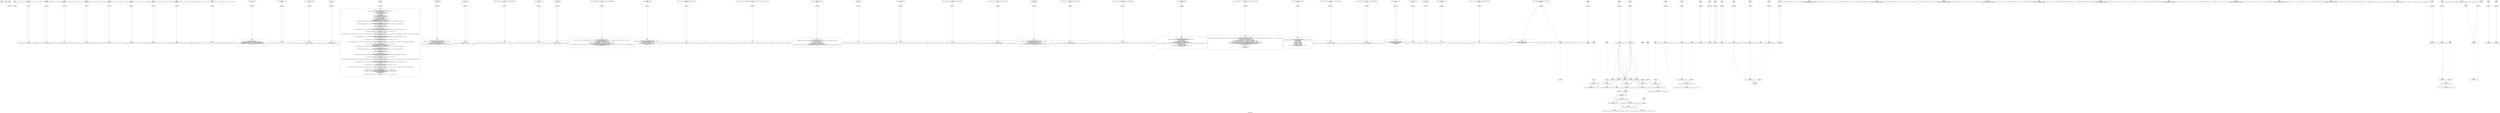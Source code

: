 digraph "constraint_graph" {
	label="constraint_graph";

	Node0x1e1d6a0 [shape=record,label="{0\n\<Empty\>\ni8* null\n\n}"];
	Node0x1e1d2f0 [shape=record,label="{1\n\<Empty\>\ni8* undef\n\n}"];
	Node0x1e3a1c0 [shape=record,label="{2\n\<Empty\>\nOffset:0\n\n}"];
	Node0x1e3a1c0 -> Node0x1e2be30[color=green];
	Node0x1e2be30 [shape=record,label="{3\nanonymous ptr\n}"];
	Node0x1e37120 [shape=record,label="{4\n\<Empty\>\nOffset:0\n\n}"];
	Node0x1e37120 -> Node0x1e2b610[color=green];
	Node0x1e2b610 [shape=record,label="{5\nanonymous ptr\n}"];
	Node0x1e2b1e0 [shape=record,label="{6\n\<Empty\>\n@_ZStL8__ioinit = internal global %\"class.std::ios_base::Init\" zeroinitializer, align 1\nOffset:0\n\n}"];
	Node0x1e2b1e0 -> Node0x1e2b390[color=green];
	Node0x1e2b390 [shape=record,label="{7\nanonymous ptr\n}"];
	Node0x1e2b390 -> Node0x1e1ca20;
	Node0x1e1ca20 [shape=record,label="{8\n\<Empty\>\n@_ZStL8__ioinit = internal global %\"class.std::ios_base::Init\" zeroinitializer, align 1\n\n}"];
	Node0x1e3f370 [shape=record,label="{9\n\<Empty\>\n@__dso_handle = external hidden global i8\nOffset:0\n\n}"];
	Node0x1e3f370 -> Node0x1e3f520[color=green];
	Node0x1e3f520 [shape=record,label="{10\nanonymous ptr\n}"];
	Node0x1e3f520 -> Node0x1e3fb00;
	Node0x1e3fb00 [shape=record,label="{11\n\<Empty\>\n@__dso_handle = external hidden global i8\n\n}"];
	Node0x1e410f0 [shape=record,label="{12\n\<Empty\>\n@.str = private unnamed_addr constant [17 x i8] c\"The Great Gatsby\\00\", align 1\nOffset:0\n\n}"];
	Node0x1e410f0 -> Node0x1e412a0[color=green];
	Node0x1e412a0 [shape=record,label="{13\nanonymous ptr\n}"];
	Node0x1e412a0 -> Node0x1e41880;
	Node0x1e41880 [shape=record,label="{14\n\<Empty\>\n@.str = private unnamed_addr constant [17 x i8] c\"The Great Gatsby\\00\", align 1\n\n}"];
	Node0x1e41e60 [shape=record,label="{15\n\<Empty\>\n@_ZSt4cout = external dso_local global %\"class.std::basic_ostream\", align 8\nOffset:0\n\n}"];
	Node0x1e41e60 -> Node0x1e42010[color=green];
	Node0x1e42010 [shape=record,label="{16\nanonymous ptr\n}"];
	Node0x1e42010 -> Node0x1e43270;
	Node0x1e43270 [shape=record,label="{17\n\<Empty\>\n@_ZSt4cout = external dso_local global %\"class.std::basic_ostream\", align 8\n\n}"];
	Node0x1e43850 [shape=record,label="{18\n\<Empty\>\n@.str.1 = private unnamed_addr constant [18 x i8] c\"Book 1: Title = \\22\\00\", align 1\nOffset:0\n\n}"];
	Node0x1e43850 -> Node0x1e43a00[color=green];
	Node0x1e43a00 [shape=record,label="{19\nanonymous ptr\n}"];
	Node0x1e43a00 -> Node0x1e43fe0;
	Node0x1e43fe0 [shape=record,label="{20\n\<Empty\>\n@.str.1 = private unnamed_addr constant [18 x i8] c\"Book 1: Title = \\22\\00\", align 1\n\n}"];
	Node0x1e445c0 [shape=record,label="{21\n\<Empty\>\n@.str.2 = private unnamed_addr constant [9 x i8] c\"\\22, ID = \\00\", align 1\nOffset:0\n\n}"];
	Node0x1e445c0 -> Node0x1e44770[color=green];
	Node0x1e44770 [shape=record,label="{22\nanonymous ptr\n}"];
	Node0x1e44770 -> Node0x1e44d50;
	Node0x1e44d50 [shape=record,label="{23\n\<Empty\>\n@.str.2 = private unnamed_addr constant [9 x i8] c\"\\22, ID = \\00\", align 1\n\n}"];
	Node0x1e45330 [shape=record,label="{24\n\<Empty\>\n@.str.3 = private unnamed_addr constant [17 x i8] c\"Pointer Analysis\\00\", align 1\nOffset:0\n\n}"];
	Node0x1e45330 -> Node0x1e454e0[color=green];
	Node0x1e454e0 [shape=record,label="{25\nanonymous ptr\n}"];
	Node0x1e454e0 -> Node0x1e45ac0;
	Node0x1e45ac0 [shape=record,label="{26\n\<Empty\>\n@.str.3 = private unnamed_addr constant [17 x i8] c\"Pointer Analysis\\00\", align 1\n\n}"];
	Node0x1e460a0 [shape=record,label="{27\n\<Empty\>\n@.str.4 = private unnamed_addr constant [18 x i8] c\"Book 2: Title = \\22\\00\", align 1\nOffset:0\n\n}"];
	Node0x1e460a0 -> Node0x1e46250[color=green];
	Node0x1e46250 [shape=record,label="{28\nanonymous ptr\n}"];
	Node0x1e46250 -> Node0x1e46830;
	Node0x1e46830 [shape=record,label="{29\n\<Empty\>\n@.str.4 = private unnamed_addr constant [18 x i8] c\"Book 2: Title = \\22\\00\", align 1\n\n}"];
	Node0x1e46e10 [shape=record,label="{30\n\<Empty\>\n@llvm.global_ctors = appending global [1 x \{ i32, void ()*, i8* \}] [\{ i32, void ()*, i8* \} \{ i32 65535, void ()* @_GLOBAL__sub_I_zipper_directflow_library_struct.cpp, i8* null \}]\nOffset:0\n\n}"];
	Node0x1e46e10 -> Node0x1e46fc0[color=green];
	Node0x1e46fc0 [shape=record,label="{31\nanonymous ptr\n}"];
	Node0x1e46fc0 -> Node0x1e47840;
	Node0x1e47840 [shape=record,label="{32\n\<Empty\>\n@llvm.global_ctors = appending global [1 x \{ i32, void ()*, i8* \}] [\{ i32, void ()*, i8* \} \{ i32 65535, void ()* @_GLOBAL__sub_I_zipper_directflow_library_struct.cpp, i8* null \}]\n\n}"];
	Node0x1e3e980 [shape=record,label="{33\n\<Empty\>__cxx_global_var_init\nOffset:0\n\n}"];
	Node0x1e3e980 -> Node0x1e3eb30[color=green];
	Node0x1e3eb30 [shape=record,label="{34\nanonymous ptr\n}"];
	Node0x1e3eb30 -> Node0x1e4a310;
	Node0x1e4a310 [shape=record,label="{35\n\<Empty\>\n\n; Function Attrs: noinline uwtable\ndefine internal void @__cxx_global_var_init() #0 section \".text.startup\" \{\n  call void @_ZNSt8ios_base4InitC1Ev(%\"class.std::ios_base::Init\"* @_ZStL8__ioinit)\n  %1 = bitcast void (%\"class.std::ios_base::Init\"*)* @_ZNSt8ios_base4InitD1Ev to void (i8*)*\n  %2 = getelementptr inbounds %\"class.std::ios_base::Init\", %\"class.std::ios_base::Init\"* @_ZStL8__ioinit, i32 0, i32 0\n  %3 = call i32 @__cxa_atexit(void (i8*)* %1, i8* %2, i8* @__dso_handle) #3\n  ret void\n\}\n\n\n}"];
	Node0x1e4a8f0 [shape=record,label="{36\n\<Empty\>_ZNSt8ios_base4InitC1Ev\nOffset:0\n\n}"];
	Node0x1e4a8f0 -> Node0x1e4aaa0[color=green];
	Node0x1e4aaa0 [shape=record,label="{37\nanonymous ptr\n}"];
	Node0x1e4aaa0 -> Node0x1e4b080;
	Node0x1e4b080 [shape=record,label="{38\n\<Empty\>\n\ndeclare dso_local void @_ZNSt8ios_base4InitC1Ev(%\"class.std::ios_base::Init\"*) unnamed_addr #1\n\n\n}"];
	Node0x1e4b660 [shape=record,label="{39\n\<Empty\>_ZNSt8ios_base4InitD1Ev\nOffset:0\n\n}"];
	Node0x1e4b660 -> Node0x1e4b810[color=green];
	Node0x1e4b810 [shape=record,label="{40\nanonymous ptr\n}"];
	Node0x1e4b810 -> Node0x1e4bdf0;
	Node0x1e4bdf0 [shape=record,label="{41\n\<Empty\>\n\n; Function Attrs: nounwind\ndeclare dso_local void @_ZNSt8ios_base4InitD1Ev(%\"class.std::ios_base::Init\"*) unnamed_addr #2\n\n\n}"];
	Node0x1e4c3d0 [shape=record,label="{42\n\<Empty\>__cxa_atexit\nOffset:0\n\n}"];
	Node0x1e4c3d0 -> Node0x1e4c580[color=green];
	Node0x1e4c580 [shape=record,label="{43\nanonymous ptr\n}"];
	Node0x1e4c580 -> Node0x1e4cb60;
	Node0x1e4cb60 [shape=record,label="{44\n\<Empty\>\n\n; Function Attrs: nounwind\ndeclare dso_local i32 @__cxa_atexit(void (i8*)*, i8*, i8*) #3\n\n\n}"];
	Node0x1e4d140 [shape=record,label="{45\n\<Empty\>main\nOffset:0\n\n}"];
	Node0x1e4d140 -> Node0x1e4d2f0[color=green];
	Node0x1e4d2f0 [shape=record,label="{46\nanonymous ptr\n}"];
	Node0x1e4d2f0 -> Node0x1e4d8d0;
	Node0x1e4d8d0 [shape=record,label="{47\n\<Empty\>\n\n; Function Attrs: noinline norecurse optnone uwtable\ndefine dso_local i32 @main() #4 personality i8* bitcast (i32 (...)* @__gxx_personality_v0 to i8*) \{\n  %1 = alloca i32, align 4\n  %2 = alloca %struct.Book, align 8\n  %3 = alloca %\"class.std::__cxx11::basic_string\", align 8\n  %4 = alloca %\"class.std::allocator\", align 1\n  %5 = alloca i8*\n  %6 = alloca i32\n  %7 = alloca i32, align 4\n  %8 = alloca %\"class.std::__cxx11::basic_string\", align 8\n  %9 = alloca %struct.Book, align 8\n  %10 = alloca %\"class.std::__cxx11::basic_string\", align 8\n  %11 = alloca %\"class.std::allocator\", align 1\n  %12 = alloca i32, align 4\n  %13 = alloca %\"class.std::__cxx11::basic_string\", align 8\n  store i32 0, i32* %1, align 4\n  call void @_ZN4BookC2Ev(%struct.Book* %2) #3\n  call void @_ZNSaIcEC1Ev(%\"class.std::allocator\"* %4) #3\n  %14 = getelementptr inbounds [17 x i8], [17 x i8]* @.str, i64 0, i64 0\n  invoke void @_ZNSt7__cxx1112basic_stringIcSt11char_traitsIcESaIcEEC1EPKcRKS3_(%\"class.std::__cxx11::basic_string\"* %3, i8* %14, %\"class.std::allocator\"* dereferenceable(1) %4)\n          to label %15 unwind label %aser.unreachable\n\n15:                                               ; preds = %0\n  call void @_ZNSaIcED1Ev(%\"class.std::allocator\"* %4) #3\n  invoke void @_ZN4Book8setTitleERKNSt7__cxx1112basic_stringIcSt11char_traitsIcESaIcEEE(%struct.Book* %2, %\"class.std::__cxx11::basic_string\"* dereferenceable(32) %3)\n          to label %16 unwind label %aser.unreachable\n\n16:                                               ; preds = %15\n  %17 = invoke i32 @_ZNK4Book5getIDEv(%struct.Book* %2)\n          to label %18 unwind label %aser.unreachable\n\n18:                                               ; preds = %16\n  store i32 %17, i32* %7, align 4\n  %19 = getelementptr inbounds [18 x i8], [18 x i8]* @.str.1, i64 0, i64 0\n  %20 = invoke dereferenceable(272) %\"class.std::basic_ostream\"* @_ZStlsISt11char_traitsIcEERSt13basic_ostreamIcT_ES5_PKc(%\"class.std::basic_ostream\"* dereferenceable(272) @_ZSt4cout, i8* %19)\n          to label %21 unwind label %aser.unreachable\n\n21:                                               ; preds = %18\n  invoke void @_ZNK4Book8getTitleB5cxx11Ev(%\"class.std::__cxx11::basic_string\"* sret %8, %struct.Book* %2)\n          to label %22 unwind label %aser.unreachable\n\n22:                                               ; preds = %21\n  %23 = invoke dereferenceable(272) %\"class.std::basic_ostream\"* @_ZStlsIcSt11char_traitsIcESaIcEERSt13basic_ostreamIT_T0_ES7_RKNSt7__cxx1112basic_stringIS4_S5_T1_EE(%\"class.std::basic_ostream\"* dereferenceable(272) %20, %\"class.std::__cxx11::basic_string\"* dereferenceable(32) %8)\n          to label %24 unwind label %aser.unreachable\n\n24:                                               ; preds = %22\n  %25 = getelementptr inbounds [9 x i8], [9 x i8]* @.str.2, i64 0, i64 0\n  %26 = invoke dereferenceable(272) %\"class.std::basic_ostream\"* @_ZStlsISt11char_traitsIcEERSt13basic_ostreamIcT_ES5_PKc(%\"class.std::basic_ostream\"* dereferenceable(272) %23, i8* %25)\n          to label %27 unwind label %aser.unreachable\n\n27:                                               ; preds = %24\n  %28 = load i32, i32* %7, align 4\n  %29 = invoke dereferenceable(272) %\"class.std::basic_ostream\"* @_ZNSolsEi(%\"class.std::basic_ostream\"* %26, i32 %28)\n          to label %30 unwind label %aser.unreachable\n\n30:                                               ; preds = %27\n  %31 = invoke dereferenceable(272) %\"class.std::basic_ostream\"* @_ZNSolsEPFRSoS_E(%\"class.std::basic_ostream\"* %29, %\"class.std::basic_ostream\"* (%\"class.std::basic_ostream\"*)* @_ZSt4endlIcSt11char_traitsIcEERSt13basic_ostreamIT_T0_ES6_)\n          to label %32 unwind label %aser.unreachable\n\n32:                                               ; preds = %30\n  call void @_ZNSt7__cxx1112basic_stringIcSt11char_traitsIcESaIcEED1Ev(%\"class.std::__cxx11::basic_string\"* %8) #3\n  call void @_ZN4BookC2Ev(%struct.Book* %9) #3\n  call void @_ZNSaIcEC1Ev(%\"class.std::allocator\"* %11) #3\n  %33 = getelementptr inbounds [17 x i8], [17 x i8]* @.str.3, i64 0, i64 0\n  invoke void @_ZNSt7__cxx1112basic_stringIcSt11char_traitsIcESaIcEEC1EPKcRKS3_(%\"class.std::__cxx11::basic_string\"* %10, i8* %33, %\"class.std::allocator\"* dereferenceable(1) %11)\n          to label %34 unwind label %aser.unreachable\n\n34:                                               ; preds = %32\n  call void @_ZNSaIcED1Ev(%\"class.std::allocator\"* %11) #3\n  invoke void @_ZN4Book8setTitleERKNSt7__cxx1112basic_stringIcSt11char_traitsIcESaIcEEE(%struct.Book* %9, %\"class.std::__cxx11::basic_string\"* dereferenceable(32) %10)\n          to label %35 unwind label %aser.unreachable\n\n35:                                               ; preds = %34\n  %36 = invoke i32 @_ZNK4Book5getIDEv(%struct.Book* %9)\n          to label %37 unwind label %aser.unreachable\n\n37:                                               ; preds = %35\n  store i32 %36, i32* %12, align 4\n  %38 = getelementptr inbounds [18 x i8], [18 x i8]* @.str.4, i64 0, i64 0\n  %39 = invoke dereferenceable(272) %\"class.std::basic_ostream\"* @_ZStlsISt11char_traitsIcEERSt13basic_ostreamIcT_ES5_PKc(%\"class.std::basic_ostream\"* dereferenceable(272) @_ZSt4cout, i8* %38)\n          to label %40 unwind label %aser.unreachable\n\n40:                                               ; preds = %37\n  invoke void @_ZNK4Book8getTitleB5cxx11Ev(%\"class.std::__cxx11::basic_string\"* sret %13, %struct.Book* %9)\n          to label %41 unwind label %aser.unreachable\n\n41:                                               ; preds = %40\n  %42 = invoke dereferenceable(272) %\"class.std::basic_ostream\"* @_ZStlsIcSt11char_traitsIcESaIcEERSt13basic_ostreamIT_T0_ES7_RKNSt7__cxx1112basic_stringIS4_S5_T1_EE(%\"class.std::basic_ostream\"* dereferenceable(272) %39, %\"class.std::__cxx11::basic_string\"* dereferenceable(32) %13)\n          to label %43 unwind label %aser.unreachable\n\n43:                                               ; preds = %41\n  %44 = getelementptr inbounds [9 x i8], [9 x i8]* @.str.2, i64 0, i64 0\n  %45 = invoke dereferenceable(272) %\"class.std::basic_ostream\"* @_ZStlsISt11char_traitsIcEERSt13basic_ostreamIcT_ES5_PKc(%\"class.std::basic_ostream\"* dereferenceable(272) %42, i8* %44)\n          to label %46 unwind label %aser.unreachable\n\n46:                                               ; preds = %43\n  %47 = load i32, i32* %12, align 4\n  %48 = invoke dereferenceable(272) %\"class.std::basic_ostream\"* @_ZNSolsEi(%\"class.std::basic_ostream\"* %45, i32 %47)\n          to label %49 unwind label %aser.unreachable\n\n49:                                               ; preds = %46\n  %50 = invoke dereferenceable(272) %\"class.std::basic_ostream\"* @_ZNSolsEPFRSoS_E(%\"class.std::basic_ostream\"* %48, %\"class.std::basic_ostream\"* (%\"class.std::basic_ostream\"*)* @_ZSt4endlIcSt11char_traitsIcEERSt13basic_ostreamIT_T0_ES6_)\n          to label %51 unwind label %aser.unreachable\n\n51:                                               ; preds = %49\n  call void @_ZNSt7__cxx1112basic_stringIcSt11char_traitsIcESaIcEED1Ev(%\"class.std::__cxx11::basic_string\"* %13) #3\n  store i32 0, i32* %1, align 4\n  call void @_ZNSt7__cxx1112basic_stringIcSt11char_traitsIcESaIcEED1Ev(%\"class.std::__cxx11::basic_string\"* %10) #3\n  call void @_ZN4BookD2Ev(%struct.Book* %9) #3\n  call void @_ZNSt7__cxx1112basic_stringIcSt11char_traitsIcESaIcEED1Ev(%\"class.std::__cxx11::basic_string\"* %3) #3\n  call void @_ZN4BookD2Ev(%struct.Book* %2) #3\n  %52 = load i32, i32* %1, align 4\n  ret i32 %52\n\naser.unreachable:                                 ; preds = %49, %46, %43, %41, %40, %37, %35, %34, %32, %30, %27, %24, %22, %21, %18, %16, %15, %0\n  unreachable\n\}\n\n\n}"];
	Node0x1e4deb0 [shape=record,label="{48\n\<Empty\>_ZN4BookC2Ev\nOffset:0\n\n}"];
	Node0x1e4deb0 -> Node0x1e4e060[color=green];
	Node0x1e4e060 [shape=record,label="{49\nanonymous ptr\n}"];
	Node0x1e4e060 -> Node0x1e4e640;
	Node0x1e4e640 [shape=record,label="{50\n\<Empty\>\n\n; Function Attrs: noinline nounwind optnone uwtable\ndefine linkonce_odr dso_local void @_ZN4BookC2Ev(%struct.Book*) unnamed_addr #5 comdat align 2 \{\n  %2 = alloca %struct.Book*, align 8\n  store %struct.Book* %0, %struct.Book** %2, align 8\n  %3 = load %struct.Book*, %struct.Book** %2, align 8\n  %4 = getelementptr inbounds %struct.Book, %struct.Book* %3, i32 0, i32 0\n  call void @_ZNSt7__cxx1112basic_stringIcSt11char_traitsIcESaIcEEC1Ev(%\"class.std::__cxx11::basic_string\"* %4) #3\n  ret void\n\}\n\n\n}"];
	Node0x1e4ec20 [shape=record,label="{51\n\<Empty\>_ZNSaIcEC1Ev\nOffset:0\n\n}"];
	Node0x1e4ec20 -> Node0x1e4edd0[color=green];
	Node0x1e4edd0 [shape=record,label="{52\nanonymous ptr\n}"];
	Node0x1e4edd0 -> Node0x1e4f3b0;
	Node0x1e4f3b0 [shape=record,label="{53\n\<Empty\>\n\n; Function Attrs: nounwind\ndeclare dso_local void @_ZNSaIcEC1Ev(%\"class.std::allocator\"*) unnamed_addr #2\n\n\n}"];
	Node0x1e4f990 [shape=record,label="{54\n\<Empty\>_ZNSt7__cxx1112basic_stringIcSt11char_traitsIcESaIcEEC1EPKcRKS3_\nOffset:0\n\n}"];
	Node0x1e4f990 -> Node0x1e4fb40[color=green];
	Node0x1e4fb40 [shape=record,label="{55\nanonymous ptr\n}"];
	Node0x1e4fb40 -> Node0x1e503c0;
	Node0x1e503c0 [shape=record,label="{56\n\<Empty\>\n\ndeclare dso_local void @_ZNSt7__cxx1112basic_stringIcSt11char_traitsIcESaIcEEC1EPKcRKS3_(%\"class.std::__cxx11::basic_string\"*, i8*, %\"class.std::allocator\"* dereferenceable(1)) unnamed_addr #1\n\n\n}"];
	Node0x1e509a0 [shape=record,label="{57\n\<Empty\>__gxx_personality_v0\nOffset:0\n\n}"];
	Node0x1e509a0 -> Node0x1e50b50[color=green];
	Node0x1e50b50 [shape=record,label="{58\nanonymous ptr\n}"];
	Node0x1e50b50 -> Node0x1e513d0;
	Node0x1e513d0 [shape=record,label="{59\n\<Empty\>\n\ndeclare dso_local i32 @__gxx_personality_v0(...)\n\n\n}"];
	Node0x1e519b0 [shape=record,label="{60\n\<Empty\>_ZNSaIcED1Ev\nOffset:0\n\n}"];
	Node0x1e519b0 -> Node0x1e51b60[color=green];
	Node0x1e51b60 [shape=record,label="{61\nanonymous ptr\n}"];
	Node0x1e51b60 -> Node0x1e523e0;
	Node0x1e523e0 [shape=record,label="{62\n\<Empty\>\n\n; Function Attrs: nounwind\ndeclare dso_local void @_ZNSaIcED1Ev(%\"class.std::allocator\"*) unnamed_addr #2\n\n\n}"];
	Node0x1e529c0 [shape=record,label="{63\n\<Empty\>_ZN4Book8setTitleERKNSt7__cxx1112basic_stringIcSt11char_traitsIcESaIcEEE\nOffset:0\n\n}"];
	Node0x1e529c0 -> Node0x1e52b70[color=green];
	Node0x1e52b70 [shape=record,label="{64\nanonymous ptr\n}"];
	Node0x1e52b70 -> Node0x1e2aee0;
	Node0x1e2aee0 [shape=record,label="{65\n\<Empty\>\n\n; Function Attrs: noinline optnone uwtable\ndefine linkonce_odr dso_local void @_ZN4Book8setTitleERKNSt7__cxx1112basic_stringIcSt11char_traitsIcESaIcEEE(%struct.Book*, %\"class.std::__cxx11::basic_string\"* dereferenceable(32)) #6 comdat align 2 \{\n  %3 = alloca %struct.Book*, align 8\n  %4 = alloca %\"class.std::__cxx11::basic_string\"*, align 8\n  store %struct.Book* %0, %struct.Book** %3, align 8\n  store %\"class.std::__cxx11::basic_string\"* %1, %\"class.std::__cxx11::basic_string\"** %4, align 8\n  %5 = load %struct.Book*, %struct.Book** %3, align 8\n  %6 = load %\"class.std::__cxx11::basic_string\"*, %\"class.std::__cxx11::basic_string\"** %4, align 8\n  %7 = getelementptr inbounds %struct.Book, %struct.Book* %5, i32 0, i32 0\n  %8 = call dereferenceable(32) %\"class.std::__cxx11::basic_string\"* @_ZNSt7__cxx1112basic_stringIcSt11char_traitsIcESaIcEEaSERKS4_(%\"class.std::__cxx11::basic_string\"* %7, %\"class.std::__cxx11::basic_string\"* dereferenceable(32) %6)\n  call void @_ZN4Book10generateIDEv(%struct.Book* %5)\n  ret void\n\}\n\n\n}"];
	Node0x1e52140 [shape=record,label="{66\n\<Empty\>_ZNK4Book5getIDEv\nOffset:0\n\n}"];
	Node0x1e52140 -> Node0x1e38810[color=green];
	Node0x1e38810 [shape=record,label="{67\nanonymous ptr\n}"];
	Node0x1e38810 -> Node0x1e48060;
	Node0x1e48060 [shape=record,label="{68\n\<Empty\>\n\n; Function Attrs: noinline nounwind optnone uwtable\ndefine linkonce_odr dso_local i32 @_ZNK4Book5getIDEv(%struct.Book*) #5 comdat align 2 \{\n  %2 = alloca %struct.Book*, align 8\n  store %struct.Book* %0, %struct.Book** %2, align 8\n  %3 = load %struct.Book*, %struct.Book** %2, align 8\n  %4 = getelementptr inbounds %struct.Book, %struct.Book* %3, i32 0, i32 1\n  %5 = load i32, i32* %4, align 8\n  ret i32 %5\n\}\n\n\n}"];
	Node0x1e42a00 [shape=record,label="{69\n\<Empty\>_ZStlsISt11char_traitsIcEERSt13basic_ostreamIcT_ES5_PKc\nOffset:0\n\n}"];
	Node0x1e42a00 -> Node0x1e42bb0[color=green];
	Node0x1e42bb0 [shape=record,label="{70\nanonymous ptr\n}"];
	Node0x1e42bb0 -> Node0x1e498c0;
	Node0x1e498c0 [shape=record,label="{71\n\<Empty\>\n\ndeclare dso_local dereferenceable(272) %\"class.std::basic_ostream\"* @_ZStlsISt11char_traitsIcEERSt13basic_ostreamIcT_ES5_PKc(%\"class.std::basic_ostream\"* dereferenceable(272), i8*) #1\n\n\n}"];
	Node0x1e49ea0 [shape=record,label="{72\n\<Empty\>_ZStlsIcSt11char_traitsIcESaIcEERSt13basic_ostreamIT_T0_ES7_RKNSt7__cxx1112basic_stringIS4_S5_T1_EE\nOffset:0\n\n}"];
	Node0x1e49ea0 -> Node0x1e48220[color=green];
	Node0x1e48220 [shape=record,label="{73\nanonymous ptr\n}"];
	Node0x1e48220 -> Node0x1e57880;
	Node0x1e57880 [shape=record,label="{74\n\<Empty\>\n\ndeclare dso_local dereferenceable(272) %\"class.std::basic_ostream\"* @_ZStlsIcSt11char_traitsIcESaIcEERSt13basic_ostreamIT_T0_ES7_RKNSt7__cxx1112basic_stringIS4_S5_T1_EE(%\"class.std::basic_ostream\"* dereferenceable(272), %\"class.std::__cxx11::basic_string\"* dereferenceable(32)) #1\n\n\n}"];
	Node0x1e57e60 [shape=record,label="{75\n\<Empty\>_ZNK4Book8getTitleB5cxx11Ev\nOffset:0\n\n}"];
	Node0x1e57e60 -> Node0x1e58010[color=green];
	Node0x1e58010 [shape=record,label="{76\nanonymous ptr\n}"];
	Node0x1e58010 -> Node0x1e585f0;
	Node0x1e585f0 [shape=record,label="{77\n\<Empty\>\n\n; Function Attrs: noinline optnone uwtable\ndefine linkonce_odr dso_local void @_ZNK4Book8getTitleB5cxx11Ev(%\"class.std::__cxx11::basic_string\"* noalias sret, %struct.Book*) #6 comdat align 2 \{\n  %3 = alloca i8*, align 8\n  %4 = alloca %struct.Book*, align 8\n  %5 = bitcast %\"class.std::__cxx11::basic_string\"* %0 to i8*\n  store i8* %5, i8** %3, align 8\n  store %struct.Book* %1, %struct.Book** %4, align 8\n  %6 = load %struct.Book*, %struct.Book** %4, align 8\n  %7 = getelementptr inbounds %struct.Book, %struct.Book* %6, i32 0, i32 0\n  call void @_ZNSt7__cxx1112basic_stringIcSt11char_traitsIcESaIcEEC1ERKS4_(%\"class.std::__cxx11::basic_string\"* %0, %\"class.std::__cxx11::basic_string\"* dereferenceable(32) %7)\n  ret void\n\}\n\n\n}"];
	Node0x1e58bd0 [shape=record,label="{78\n\<Empty\>_ZNSolsEi\nOffset:0\n\n}"];
	Node0x1e58bd0 -> Node0x1e58d80[color=green];
	Node0x1e58d80 [shape=record,label="{79\nanonymous ptr\n}"];
	Node0x1e58d80 -> Node0x1e59360;
	Node0x1e59360 [shape=record,label="{80\n\<Empty\>\n\ndeclare dso_local dereferenceable(272) %\"class.std::basic_ostream\"* @_ZNSolsEi(%\"class.std::basic_ostream\"*, i32) #1\n\n\n}"];
	Node0x1e59940 [shape=record,label="{81\n\<Empty\>_ZNSolsEPFRSoS_E\nOffset:0\n\n}"];
	Node0x1e59940 -> Node0x1e59af0[color=green];
	Node0x1e59af0 [shape=record,label="{82\nanonymous ptr\n}"];
	Node0x1e59af0 -> Node0x1e5a0d0;
	Node0x1e5a0d0 [shape=record,label="{83\n\<Empty\>\n\ndeclare dso_local dereferenceable(272) %\"class.std::basic_ostream\"* @_ZNSolsEPFRSoS_E(%\"class.std::basic_ostream\"*, %\"class.std::basic_ostream\"* (%\"class.std::basic_ostream\"*)*) #1\n\n\n}"];
	Node0x1e5a6b0 [shape=record,label="{84\n\<Empty\>_ZSt4endlIcSt11char_traitsIcEERSt13basic_ostreamIT_T0_ES6_\nOffset:0\n\n}"];
	Node0x1e5a6b0 -> Node0x1e5a860[color=green];
	Node0x1e5a860 [shape=record,label="{85\nanonymous ptr\n}"];
	Node0x1e5a860 -> Node0x1e5b0e0;
	Node0x1e5b0e0 [shape=record,label="{86\n\<Empty\>\n\ndeclare dso_local dereferenceable(272) %\"class.std::basic_ostream\"* @_ZSt4endlIcSt11char_traitsIcEERSt13basic_ostreamIT_T0_ES6_(%\"class.std::basic_ostream\"* dereferenceable(272)) #1\n\n\n}"];
	Node0x1e5b6c0 [shape=record,label="{87\n\<Empty\>_ZNSt7__cxx1112basic_stringIcSt11char_traitsIcESaIcEED1Ev\nOffset:0\n\n}"];
	Node0x1e5b6c0 -> Node0x1e5b870[color=green];
	Node0x1e5b870 [shape=record,label="{88\nanonymous ptr\n}"];
	Node0x1e5b870 -> Node0x1e5c2d0;
	Node0x1e5c2d0 [shape=record,label="{89\n\<Empty\>\n\n; Function Attrs: nounwind\ndeclare dso_local void @_ZNSt7__cxx1112basic_stringIcSt11char_traitsIcESaIcEED1Ev(%\"class.std::__cxx11::basic_string\"*) unnamed_addr #2\n\n\n}"];
	Node0x1e5c8b0 [shape=record,label="{90\n\<Empty\>_ZN4BookD2Ev\nOffset:0\n\n}"];
	Node0x1e5c8b0 -> Node0x1e5ca60[color=green];
	Node0x1e5ca60 [shape=record,label="{91\nanonymous ptr\n}"];
	Node0x1e5ca60 -> Node0x1e5d2e0;
	Node0x1e5d2e0 [shape=record,label="{92\n\<Empty\>\n\n; Function Attrs: noinline nounwind optnone uwtable\ndefine linkonce_odr dso_local void @_ZN4BookD2Ev(%struct.Book*) unnamed_addr #5 comdat align 2 \{\n  %2 = alloca %struct.Book*, align 8\n  store %struct.Book* %0, %struct.Book** %2, align 8\n  %3 = load %struct.Book*, %struct.Book** %2, align 8\n  %4 = getelementptr inbounds %struct.Book, %struct.Book* %3, i32 0, i32 0\n  call void @_ZNSt7__cxx1112basic_stringIcSt11char_traitsIcESaIcEED1Ev(%\"class.std::__cxx11::basic_string\"* %4) #3\n  ret void\n\}\n\n\n}"];
	Node0x1e5d8c0 [shape=record,label="{93\n\<Empty\>_ZNSt7__cxx1112basic_stringIcSt11char_traitsIcESaIcEEC1Ev\nOffset:0\n\n}"];
	Node0x1e5d8c0 -> Node0x1e5da70[color=green];
	Node0x1e5da70 [shape=record,label="{94\nanonymous ptr\n}"];
	Node0x1e5da70 -> Node0x1e5e2f0;
	Node0x1e5e2f0 [shape=record,label="{95\n\<Empty\>\n\n; Function Attrs: nounwind\ndeclare dso_local void @_ZNSt7__cxx1112basic_stringIcSt11char_traitsIcESaIcEEC1Ev(%\"class.std::__cxx11::basic_string\"*) unnamed_addr #2\n\n\n}"];
	Node0x1e5e8d0 [shape=record,label="{96\n\<Empty\>_ZNSt7__cxx1112basic_stringIcSt11char_traitsIcESaIcEEaSERKS4_\nOffset:0\n\n}"];
	Node0x1e5e8d0 -> Node0x1e5ea80[color=green];
	Node0x1e5ea80 [shape=record,label="{97\nanonymous ptr\n}"];
	Node0x1e5ea80 -> Node0x1e5f300;
	Node0x1e5f300 [shape=record,label="{98\n\<Empty\>\n\ndeclare dso_local dereferenceable(32) %\"class.std::__cxx11::basic_string\"* @_ZNSt7__cxx1112basic_stringIcSt11char_traitsIcESaIcEEaSERKS4_(%\"class.std::__cxx11::basic_string\"*, %\"class.std::__cxx11::basic_string\"* dereferenceable(32)) #1\n\n\n}"];
	Node0x1e5f8e0 [shape=record,label="{99\n\<Empty\>_ZN4Book10generateIDEv\nOffset:0\n\n}"];
	Node0x1e5f8e0 -> Node0x1e5fa90[color=green];
	Node0x1e5fa90 [shape=record,label="{100\nanonymous ptr\n}"];
	Node0x1e5fa90 -> Node0x1e60310;
	Node0x1e60310 [shape=record,label="{101\n\<Empty\>\n\n; Function Attrs: noinline nounwind optnone uwtable\ndefine linkonce_odr dso_local void @_ZN4Book10generateIDEv(%struct.Book*) #5 comdat align 2 \{\n  %2 = alloca %struct.Book*, align 8\n  %3 = alloca i32, align 4\n  %4 = alloca %\"struct.std::hash\", align 1\n  store %struct.Book* %0, %struct.Book** %2, align 8\n  %5 = load %struct.Book*, %struct.Book** %2, align 8\n  %6 = getelementptr inbounds %struct.Book, %struct.Book* %5, i32 0, i32 0\n  %7 = call i64 @_ZNKSt4hashINSt7__cxx1112basic_stringIcSt11char_traitsIcESaIcEEEEclERKS5_(%\"struct.std::hash\"* %4, %\"class.std::__cxx11::basic_string\"* dereferenceable(32) %6) #3\n  %8 = trunc i64 %7 to i32\n  store i32 %8, i32* %3, align 4\n  %9 = load i32, i32* %3, align 4\n  %10 = getelementptr inbounds %struct.Book, %struct.Book* %5, i32 0, i32 1\n  store i32 %9, i32* %10, align 8\n  ret void\n\}\n\n\n}"];
	Node0x1e608f0 [shape=record,label="{102\n\<Empty\>_ZNKSt4hashINSt7__cxx1112basic_stringIcSt11char_traitsIcESaIcEEEEclERKS5_\nOffset:0\n\n}"];
	Node0x1e608f0 -> Node0x1e60aa0[color=green];
	Node0x1e60aa0 [shape=record,label="{103\nanonymous ptr\n}"];
	Node0x1e60aa0 -> Node0x1e61320;
	Node0x1e61320 [shape=record,label="{104\n\<Empty\>\n\n; Function Attrs: noinline nounwind optnone uwtable\ndefine linkonce_odr dso_local i64 @_ZNKSt4hashINSt7__cxx1112basic_stringIcSt11char_traitsIcESaIcEEEEclERKS5_(%\"struct.std::hash\"*, %\"class.std::__cxx11::basic_string\"* dereferenceable(32)) #5 comdat align 2 personality i8* bitcast (i32 (...)* @__gxx_personality_v0 to i8*) \{\n  %3 = alloca %\"struct.std::hash\"*, align 8\n  %4 = alloca %\"class.std::__cxx11::basic_string\"*, align 8\n  store %\"struct.std::hash\"* %0, %\"struct.std::hash\"** %3, align 8\n  store %\"class.std::__cxx11::basic_string\"* %1, %\"class.std::__cxx11::basic_string\"** %4, align 8\n  %5 = load %\"struct.std::hash\"*, %\"struct.std::hash\"** %3, align 8\n  %6 = load %\"class.std::__cxx11::basic_string\"*, %\"class.std::__cxx11::basic_string\"** %4, align 8\n  %7 = call i8* @_ZNKSt7__cxx1112basic_stringIcSt11char_traitsIcESaIcEE4dataEv(%\"class.std::__cxx11::basic_string\"* %6) #3\n  %8 = load %\"class.std::__cxx11::basic_string\"*, %\"class.std::__cxx11::basic_string\"** %4, align 8\n  %9 = call i64 @_ZNKSt7__cxx1112basic_stringIcSt11char_traitsIcESaIcEE6lengthEv(%\"class.std::__cxx11::basic_string\"* %8) #3\n  %10 = invoke i64 @_ZNSt10_Hash_impl4hashEPKvmm(i8* %7, i64 %9, i64 3339675911)\n          to label %11 unwind label %aser.unreachable\n\n11:                                               ; preds = %2\n  ret i64 %10\n\naser.unreachable:                                 ; preds = %2\n  unreachable\n\}\n\n\n}"];
	Node0x1e61900 [shape=record,label="{105\n\<Empty\>_ZNSt10_Hash_impl4hashEPKvmm\nOffset:0\n\n}"];
	Node0x1e61900 -> Node0x1e61ab0[color=green];
	Node0x1e61ab0 [shape=record,label="{106\nanonymous ptr\n}"];
	Node0x1e61ab0 -> Node0x1e62330;
	Node0x1e62330 [shape=record,label="{107\n\<Empty\>\n\n; Function Attrs: noinline optnone uwtable\ndefine linkonce_odr dso_local i64 @_ZNSt10_Hash_impl4hashEPKvmm(i8*, i64, i64) #6 comdat align 2 \{\n  %4 = alloca i8*, align 8\n  %5 = alloca i64, align 8\n  %6 = alloca i64, align 8\n  store i8* %0, i8** %4, align 8\n  store i64 %1, i64* %5, align 8\n  store i64 %2, i64* %6, align 8\n  %7 = load i8*, i8** %4, align 8\n  %8 = load i64, i64* %5, align 8\n  %9 = load i64, i64* %6, align 8\n  %10 = call i64 @_ZSt11_Hash_bytesPKvmm(i8* %7, i64 %8, i64 %9)\n  ret i64 %10\n\}\n\n\n}"];
	Node0x1e62910 [shape=record,label="{108\n\<Empty\>_ZNKSt7__cxx1112basic_stringIcSt11char_traitsIcESaIcEE4dataEv\nOffset:0\n\n}"];
	Node0x1e62910 -> Node0x1e62ac0[color=green];
	Node0x1e62ac0 [shape=record,label="{109\nanonymous ptr\n}"];
	Node0x1e62ac0 -> Node0x1e63340;
	Node0x1e63340 [shape=record,label="{110\n\<Empty\>\n\n; Function Attrs: nounwind\ndeclare dso_local i8* @_ZNKSt7__cxx1112basic_stringIcSt11char_traitsIcESaIcEE4dataEv(%\"class.std::__cxx11::basic_string\"*) #2\n\n\n}"];
	Node0x1e63920 [shape=record,label="{111\n\<Empty\>_ZNKSt7__cxx1112basic_stringIcSt11char_traitsIcESaIcEE6lengthEv\nOffset:0\n\n}"];
	Node0x1e63920 -> Node0x1e63ad0[color=green];
	Node0x1e63ad0 [shape=record,label="{112\nanonymous ptr\n}"];
	Node0x1e63ad0 -> Node0x1e64350;
	Node0x1e64350 [shape=record,label="{113\n\<Empty\>\n\n; Function Attrs: nounwind\ndeclare dso_local i64 @_ZNKSt7__cxx1112basic_stringIcSt11char_traitsIcESaIcEE6lengthEv(%\"class.std::__cxx11::basic_string\"*) #2\n\n\n}"];
	Node0x1e64930 [shape=record,label="{114\n\<Empty\>__clang_call_terminate\nOffset:0\n\n}"];
	Node0x1e64930 -> Node0x1e64ae0[color=green];
	Node0x1e64ae0 [shape=record,label="{115\nanonymous ptr\n}"];
	Node0x1e64ae0 -> Node0x1e65360;
	Node0x1e65360 [shape=record,label="{116\n\<Empty\>\n\n; Function Attrs: noinline noreturn nounwind\ndefine linkonce_odr hidden void @__clang_call_terminate(i8*) #7 comdat \{\n  %2 = call i8* @__cxa_begin_catch(i8* %0) #3\n  call void @_ZSt9terminatev() #8\n  unreachable\n\}\n\n\n}"];
	Node0x1e65940 [shape=record,label="{117\n\<Empty\>__cxa_begin_catch\nOffset:0\n\n}"];
	Node0x1e65940 -> Node0x1e65af0[color=green];
	Node0x1e65af0 [shape=record,label="{118\nanonymous ptr\n}"];
	Node0x1e65af0 -> Node0x1e66370;
	Node0x1e66370 [shape=record,label="{119\n\<Empty\>\n\ndeclare dso_local i8* @__cxa_begin_catch(i8*)\n\n\n}"];
	Node0x1e66950 [shape=record,label="{120\n\<Empty\>_ZSt9terminatev\nOffset:0\n\n}"];
	Node0x1e66950 -> Node0x1e66b00[color=green];
	Node0x1e66b00 [shape=record,label="{121\nanonymous ptr\n}"];
	Node0x1e66b00 -> Node0x1e67380;
	Node0x1e67380 [shape=record,label="{122\n\<Empty\>\n\ndeclare dso_local void @_ZSt9terminatev()\n\n\n}"];
	Node0x1e67960 [shape=record,label="{123\n\<Empty\>_ZSt11_Hash_bytesPKvmm\nOffset:0\n\n}"];
	Node0x1e67960 -> Node0x1e67b10[color=green];
	Node0x1e67b10 [shape=record,label="{124\nanonymous ptr\n}"];
	Node0x1e67b10 -> Node0x1e68390;
	Node0x1e68390 [shape=record,label="{125\n\<Empty\>\n\ndeclare dso_local i64 @_ZSt11_Hash_bytesPKvmm(i8*, i64, i64) #1\n\n\n}"];
	Node0x1e68970 [shape=record,label="{126\n\<Empty\>_ZNSt7__cxx1112basic_stringIcSt11char_traitsIcESaIcEEC1ERKS4_\nOffset:0\n\n}"];
	Node0x1e68970 -> Node0x1e68b20[color=green];
	Node0x1e68b20 [shape=record,label="{127\nanonymous ptr\n}"];
	Node0x1e68b20 -> Node0x1e693a0;
	Node0x1e693a0 [shape=record,label="{128\n\<Empty\>\n\ndeclare dso_local void @_ZNSt7__cxx1112basic_stringIcSt11char_traitsIcESaIcEEC1ERKS4_(%\"class.std::__cxx11::basic_string\"*, %\"class.std::__cxx11::basic_string\"* dereferenceable(32)) unnamed_addr #1\n\n\n}"];
	Node0x1e5d040 [shape=record,label="{129\n\<Empty\>_GLOBAL__sub_I_zipper_directflow_library_struct.cpp\nOffset:0\n\n}"];
	Node0x1e5d040 -> Node0x1e5e050[color=green];
	Node0x1e5e050 [shape=record,label="{130\nanonymous ptr\n}"];
	Node0x1e5e050 -> Node0x1e61080;
	Node0x1e5e050 -> Node0x1e640b0;
	Node0x1e61080 [shape=record,label="{131\n\<Empty\>\n\n; Function Attrs: noinline uwtable\ndefine internal void @_GLOBAL__sub_I_zipper_directflow_library_struct.cpp() #0 section \".text.startup\" \{\n  call void @__cxx_global_var_init()\n  ret void\n\}\n\n\n}"];
	Node0x1e640b0 [shape=record,label="{132\n\<Empty\>\n@llvm.global_ctors = appending global [1 x \{ i32, void ()*, i8* \}] [\{ i32, void ()*, i8* \} \{ i32 65535, void ()* @_GLOBAL__sub_I_zipper_directflow_library_struct.cpp, i8* null \}]\nOffset:8\n\n}"];
	Node0x1e640b0 -> Node0x1e650c0[color=green];
	Node0x1e650c0 [shape=record,label="{133\nanonymous ptr\n}"];
	Node0x1e69100 [shape=record,label="{134\n\<Empty\>\nOffset:0\n\n}"];
	Node0x1e69100 -> Node0x1e53340[color=green];
	Node0x1e53340 [shape=record,label="{135\nanonymous ptr\n}"];
	Node0x1e53340 -> Node0x1e53950;
	Node0x1e53950 [shape=record,label="{136\n\<Empty\>\n  %1 = alloca i32, align 4\n\n}"];
	Node0x1e48a60 [shape=record,label="{137\n\<Empty\>\nOffset:0\n\n}"];
	Node0x1e48a60 -> Node0x1e48c10[color=green];
	Node0x1e48c10 [shape=record,label="{138\nanonymous ptr\n}"];
	Node0x1e48c10 -> Node0x1e49220;
	Node0x1e49220 [shape=record,label="{139\n\<Empty\>\n  %2 = alloca %struct.Book, align 8\n\n}"];
	Node0x1e49220 -> Node0x1e85ee0;
	Node0x1e49220 -> Node0x1e8a040;
	Node0x1e49220 -> Node0x1e7f6d0;
	Node0x1e49220 -> Node0x1e7d3e0;
	Node0x1e49220 -> Node0x1e83760;
	Node0x1e55210 [shape=record,label="{140\n\<Empty\>\nOffset:0\n\n}"];
	Node0x1e55210 -> Node0x1e553c0[color=green];
	Node0x1e553c0 [shape=record,label="{141\nanonymous ptr\n}"];
	Node0x1e553c0 -> Node0x1e559d0;
	Node0x1e559d0 [shape=record,label="{142\n\<Empty\>\n  %3 = alloca %\"class.std::__cxx11::basic_string\", align 8\n\n}"];
	Node0x1e559d0 -> Node0x1e7f890;
	Node0x1e1c200 [shape=record,label="{143\n\<Empty\>\nOffset:0\n\n}"];
	Node0x1e1c200 -> Node0x1e1c3b0[color=green];
	Node0x1e1c3b0 [shape=record,label="{144\nanonymous ptr\n}"];
	Node0x1e1c3b0 -> Node0x1e56e60;
	Node0x1e56e60 [shape=record,label="{145\n\<Empty\>\n  %4 = alloca %\"class.std::allocator\", align 1\n\n}"];
	Node0x1e72e60 [shape=record,label="{146\n\<Empty\>\nOffset:0\n\n}"];
	Node0x1e72e60 -> Node0x1e73010[color=green];
	Node0x1e73010 [shape=record,label="{147\nanonymous ptr\n}"];
	Node0x1e73010 -> Node0x1e735f0;
	Node0x1e735f0 [shape=record,label="{148\n\<Empty\>\n  %5 = alloca i8*\n\n}"];
	Node0x1e73bd0 [shape=record,label="{149\n\<Empty\>\nOffset:0\n\n}"];
	Node0x1e73bd0 -> Node0x1e73d80[color=green];
	Node0x1e73d80 [shape=record,label="{150\nanonymous ptr\n}"];
	Node0x1e73d80 -> Node0x1e74600;
	Node0x1e74600 [shape=record,label="{151\n\<Empty\>\n  %6 = alloca i32\n\n}"];
	Node0x1e74be0 [shape=record,label="{152\n\<Empty\>\nOffset:0\n\n}"];
	Node0x1e74be0 -> Node0x1e74d90[color=green];
	Node0x1e74d90 [shape=record,label="{153\nanonymous ptr\n}"];
	Node0x1e74d90 -> Node0x1e75610;
	Node0x1e75610 [shape=record,label="{154\n\<Empty\>\n  %7 = alloca i32, align 4\n\n}"];
	Node0x1e75bf0 [shape=record,label="{155\n\<Empty\>\nOffset:0\n\n}"];
	Node0x1e75bf0 -> Node0x1e75da0[color=green];
	Node0x1e75da0 [shape=record,label="{156\nanonymous ptr\n}"];
	Node0x1e75da0 -> Node0x1e76620;
	Node0x1e76620 [shape=record,label="{157\n\<Empty\>\n  %8 = alloca %\"class.std::__cxx11::basic_string\", align 8\n\n}"];
	Node0x1e76620 -> Node0x1e85d20;
	Node0x1e76c00 [shape=record,label="{158\n\<Empty\>\nOffset:0\n\n}"];
	Node0x1e76c00 -> Node0x1e76db0[color=green];
	Node0x1e76db0 [shape=record,label="{159\nanonymous ptr\n}"];
	Node0x1e76db0 -> Node0x1e77630;
	Node0x1e77630 [shape=record,label="{160\n\<Empty\>\n  %9 = alloca %struct.Book, align 8\n\n}"];
	Node0x1e77630 -> Node0x1e85ee0;
	Node0x1e77630 -> Node0x1e8a040;
	Node0x1e77630 -> Node0x1e7f6d0;
	Node0x1e77630 -> Node0x1e7d3e0;
	Node0x1e77630 -> Node0x1e83760;
	Node0x1e77c10 [shape=record,label="{161\n\<Empty\>\nOffset:0\n\n}"];
	Node0x1e77c10 -> Node0x1e77dc0[color=green];
	Node0x1e77dc0 [shape=record,label="{162\nanonymous ptr\n}"];
	Node0x1e77dc0 -> Node0x1e78640;
	Node0x1e78640 [shape=record,label="{163\n\<Empty\>\n  %10 = alloca %\"class.std::__cxx11::basic_string\", align 8\n\n}"];
	Node0x1e78640 -> Node0x1e7f890;
	Node0x1e78c20 [shape=record,label="{164\n\<Empty\>\nOffset:0\n\n}"];
	Node0x1e78c20 -> Node0x1e78dd0[color=green];
	Node0x1e78dd0 [shape=record,label="{165\nanonymous ptr\n}"];
	Node0x1e78dd0 -> Node0x1e79650;
	Node0x1e79650 [shape=record,label="{166\n\<Empty\>\n  %11 = alloca %\"class.std::allocator\", align 1\n\n}"];
	Node0x1e79c30 [shape=record,label="{167\n\<Empty\>\nOffset:0\n\n}"];
	Node0x1e79c30 -> Node0x1e79de0[color=green];
	Node0x1e79de0 [shape=record,label="{168\nanonymous ptr\n}"];
	Node0x1e79de0 -> Node0x1e7a660;
	Node0x1e7a660 [shape=record,label="{169\n\<Empty\>\n  %12 = alloca i32, align 4\n\n}"];
	Node0x1e7ac40 [shape=record,label="{170\n\<Empty\>\nOffset:0\n\n}"];
	Node0x1e7ac40 -> Node0x1e7adf0[color=green];
	Node0x1e7adf0 [shape=record,label="{171\nanonymous ptr\n}"];
	Node0x1e7adf0 -> Node0x1e7b670;
	Node0x1e7b670 [shape=record,label="{172\n\<Empty\>\n  %13 = alloca %\"class.std::__cxx11::basic_string\", align 8\n\n}"];
	Node0x1e7b670 -> Node0x1e85d20;
	Node0x1e7bc50 [shape=record,label="{173\n\<Empty\>\n  %20 = invoke dereferenceable(272) %\"class.std::basic_ostream\"* @_ZStlsISt11char_traitsIcEERSt13basic_ostreamIcT_ES5_PKc(%\"class.std::basic_ostream\"* dereferenceable(272) @_ZSt4cout, i8* %19)\n          to label %21 unwind label %aser.unreachable\n\n}"];
	Node0x1e7be10 [shape=record,label="{174\n\<Empty\>\n  %23 = invoke dereferenceable(272) %\"class.std::basic_ostream\"* @_ZStlsIcSt11char_traitsIcESaIcEERSt13basic_ostreamIT_T0_ES7_RKNSt7__cxx1112basic_stringIS4_S5_T1_EE(%\"class.std::basic_ostream\"* dereferenceable(272) %20, %\"class.std::__cxx11::basic_string\"* dereferenceable(32) %8)\n          to label %24 unwind label %aser.unreachable\n\n}"];
	Node0x1e7c3d0 [shape=record,label="{175\n\<Empty\>\n  %26 = invoke dereferenceable(272) %\"class.std::basic_ostream\"* @_ZStlsISt11char_traitsIcEERSt13basic_ostreamIcT_ES5_PKc(%\"class.std::basic_ostream\"* dereferenceable(272) %23, i8* %25)\n          to label %27 unwind label %aser.unreachable\n\n}"];
	Node0x1e7c590 [shape=record,label="{176\n\<Empty\>\n  %29 = invoke dereferenceable(272) %\"class.std::basic_ostream\"* @_ZNSolsEi(%\"class.std::basic_ostream\"* %26, i32 %28)\n          to label %30 unwind label %aser.unreachable\n\n}"];
	Node0x1e7c750 [shape=record,label="{177\n\<Empty\>\n  %31 = invoke dereferenceable(272) %\"class.std::basic_ostream\"* @_ZNSolsEPFRSoS_E(%\"class.std::basic_ostream\"* %29, %\"class.std::basic_ostream\"* (%\"class.std::basic_ostream\"*)* @_ZSt4endlIcSt11char_traitsIcEERSt13basic_ostreamIT_T0_ES6_)\n          to label %32 unwind label %aser.unreachable\n\n}"];
	Node0x1e7c910 [shape=record,label="{178\n\<Empty\>\n  %39 = invoke dereferenceable(272) %\"class.std::basic_ostream\"* @_ZStlsISt11char_traitsIcEERSt13basic_ostreamIcT_ES5_PKc(%\"class.std::basic_ostream\"* dereferenceable(272) @_ZSt4cout, i8* %38)\n          to label %40 unwind label %aser.unreachable\n\n}"];
	Node0x1e7cad0 [shape=record,label="{179\n\<Empty\>\n  %42 = invoke dereferenceable(272) %\"class.std::basic_ostream\"* @_ZStlsIcSt11char_traitsIcESaIcEERSt13basic_ostreamIT_T0_ES7_RKNSt7__cxx1112basic_stringIS4_S5_T1_EE(%\"class.std::basic_ostream\"* dereferenceable(272) %39, %\"class.std::__cxx11::basic_string\"* dereferenceable(32) %13)\n          to label %43 unwind label %aser.unreachable\n\n}"];
	Node0x1e7cc90 [shape=record,label="{180\n\<Empty\>\n  %45 = invoke dereferenceable(272) %\"class.std::basic_ostream\"* @_ZStlsISt11char_traitsIcEERSt13basic_ostreamIcT_ES5_PKc(%\"class.std::basic_ostream\"* dereferenceable(272) %42, i8* %44)\n          to label %46 unwind label %aser.unreachable\n\n}"];
	Node0x1e7ce50 [shape=record,label="{181\n\<Empty\>\n  %48 = invoke dereferenceable(272) %\"class.std::basic_ostream\"* @_ZNSolsEi(%\"class.std::basic_ostream\"* %45, i32 %47)\n          to label %49 unwind label %aser.unreachable\n\n}"];
	Node0x1e7d010 [shape=record,label="{182\n\<Empty\>\n  %50 = invoke dereferenceable(272) %\"class.std::basic_ostream\"* @_ZNSolsEPFRSoS_E(%\"class.std::basic_ostream\"* %48, %\"class.std::basic_ostream\"* (%\"class.std::basic_ostream\"*)* @_ZSt4endlIcSt11char_traitsIcEERSt13basic_ostreamIT_T0_ES6_)\n          to label %51 unwind label %aser.unreachable\n\n}"];
	Node0x1e7d3e0 [shape=record,label="{183\n\<Empty\>\n%struct.Book* %0\n\n}"];
	Node0x1e7d3e0 -> Node0x1e7dfd0[color=blue];
	Node0x1e7d5a0 [shape=record,label="{184\n\<Empty\>\nOffset:0\n\n}"];
	Node0x1e7d5a0 -> Node0x1e7d750[color=green];
	Node0x1e7d750 [shape=record,label="{185\nanonymous ptr\n}"];
	Node0x1e7d750 -> Node0x1e7dfd0;
	Node0x1e7dfd0 [shape=record,label="{186\n\<Empty\>\n  %2 = alloca %struct.Book*, align 8\n\n}"];
	Node0x1e7dfd0 -> Node0x1e7e9d0[color=red];
	Node0x1e7e9d0 [shape=record,label="{187\n\<Empty\>\n  %3 = load %struct.Book*, %struct.Book** %2, align 8\n\n}"];
	Node0x1e7f6d0 [shape=record,label="{188\n\<Empty\>\n%struct.Book* %0\n\n}"];
	Node0x1e7f6d0 -> Node0x1e80480[color=blue];
	Node0x1e7f890 [shape=record,label="{189\n\<Empty\>\n%\"class.std::__cxx11::basic_string\"* %1\n\n}"];
	Node0x1e7f890 -> Node0x1e81490[color=blue];
	Node0x1e7fa50 [shape=record,label="{190\n\<Empty\>\nOffset:0\n\n}"];
	Node0x1e7fa50 -> Node0x1e7fc00[color=green];
	Node0x1e7fc00 [shape=record,label="{191\nanonymous ptr\n}"];
	Node0x1e7fc00 -> Node0x1e80480;
	Node0x1e80480 [shape=record,label="{192\n\<Empty\>\n  %3 = alloca %struct.Book*, align 8\n\n}"];
	Node0x1e80480 -> Node0x1e822b0[color=red];
	Node0x1e80a60 [shape=record,label="{193\n\<Empty\>\nOffset:0\n\n}"];
	Node0x1e80a60 -> Node0x1e80c10[color=green];
	Node0x1e80c10 [shape=record,label="{194\nanonymous ptr\n}"];
	Node0x1e80c10 -> Node0x1e81490;
	Node0x1e81490 [shape=record,label="{195\n\<Empty\>\n  %4 = alloca %\"class.std::__cxx11::basic_string\"*, align 8\n\n}"];
	Node0x1e81490 -> Node0x1e82890[color=red];
	Node0x1e822b0 [shape=record,label="{196\n\<Empty\>\n  %5 = load %struct.Book*, %struct.Book** %3, align 8\n\n}"];
	Node0x1e822b0 -> Node0x1e8c120;
	Node0x1e82890 [shape=record,label="{197\n\<Empty\>\n  %6 = load %\"class.std::__cxx11::basic_string\"*, %\"class.std::__cxx11::basic_string\"** %4, align 8\n\n}"];
	Node0x1e82e70 [shape=record,label="{198\n\<Empty\>\n  %8 = call dereferenceable(32) %\"class.std::__cxx11::basic_string\"* @_ZNSt7__cxx1112basic_stringIcSt11char_traitsIcESaIcEEaSERKS4_(%\"class.std::__cxx11::basic_string\"* %7, %\"class.std::__cxx11::basic_string\"* dereferenceable(32) %6)\n\n}"];
	Node0x1e83760 [shape=record,label="{199\n\<Empty\>\n%struct.Book* %0\n\n}"];
	Node0x1e83760 -> Node0x1e84350[color=blue];
	Node0x1e83920 [shape=record,label="{200\n\<Empty\>\nOffset:0\n\n}"];
	Node0x1e83920 -> Node0x1e83ad0[color=green];
	Node0x1e83ad0 [shape=record,label="{201\nanonymous ptr\n}"];
	Node0x1e83ad0 -> Node0x1e84350;
	Node0x1e84350 [shape=record,label="{202\n\<Empty\>\n  %2 = alloca %struct.Book*, align 8\n\n}"];
	Node0x1e84350 -> Node0x1e84d50[color=red];
	Node0x1e84d50 [shape=record,label="{203\n\<Empty\>\n  %3 = load %struct.Book*, %struct.Book** %2, align 8\n\n}"];
	Node0x1e84d50 -> Node0x1e85330[color=purple];
	Node0x1e85330 [shape=record,label="{204\n\<Empty\>\n  %4 = getelementptr inbounds %struct.Book, %struct.Book* %3, i32 0, i32 1\n\n}"];
	Node0x1e85d20 [shape=record,label="{205\n\<Empty\>\n%\"class.std::__cxx11::basic_string\"* %0\n\n}"];
	Node0x1e85d20 -> Node0x1e86ad0[color=blue];
	Node0x1e85ee0 [shape=record,label="{206\n\<Empty\>\n%struct.Book* %1\n\n}"];
	Node0x1e85ee0 -> Node0x1e87ae0[color=blue];
	Node0x1e860a0 [shape=record,label="{207\n\<Empty\>\nOffset:0\n\n}"];
	Node0x1e860a0 -> Node0x1e86250[color=green];
	Node0x1e86250 [shape=record,label="{208\nanonymous ptr\n}"];
	Node0x1e86250 -> Node0x1e86ad0;
	Node0x1e86ad0 [shape=record,label="{209\n\<Empty\>\n  %3 = alloca i8*, align 8\n\n}"];
	Node0x1e870b0 [shape=record,label="{210\n\<Empty\>\nOffset:0\n\n}"];
	Node0x1e870b0 -> Node0x1e87260[color=green];
	Node0x1e87260 [shape=record,label="{211\nanonymous ptr\n}"];
	Node0x1e87260 -> Node0x1e87ae0;
	Node0x1e87ae0 [shape=record,label="{212\n\<Empty\>\n  %4 = alloca %struct.Book*, align 8\n\n}"];
	Node0x1e87ae0 -> Node0x1e88900[color=red];
	Node0x1e88900 [shape=record,label="{213\n\<Empty\>\n  %6 = load %struct.Book*, %struct.Book** %4, align 8\n\n}"];
	Node0x1e8a040 [shape=record,label="{214\n\<Empty\>\n%struct.Book* %0\n\n}"];
	Node0x1e8a040 -> Node0x1e8ac30[color=blue];
	Node0x1e8a200 [shape=record,label="{215\n\<Empty\>\nOffset:0\n\n}"];
	Node0x1e8a200 -> Node0x1e8a3b0[color=green];
	Node0x1e8a3b0 [shape=record,label="{216\nanonymous ptr\n}"];
	Node0x1e8a3b0 -> Node0x1e8ac30;
	Node0x1e8ac30 [shape=record,label="{217\n\<Empty\>\n  %2 = alloca %struct.Book*, align 8\n\n}"];
	Node0x1e8ac30 -> Node0x1e8b630[color=red];
	Node0x1e8b630 [shape=record,label="{218\n\<Empty\>\n  %3 = load %struct.Book*, %struct.Book** %2, align 8\n\n}"];
	Node0x1e8c120 [shape=record,label="{219\n\<Empty\>\n%struct.Book* %0\n\n}"];
	Node0x1e8c120 -> Node0x1e8dd20[color=blue];
	Node0x1e8d2f0 [shape=record,label="{220\n\<Empty\>\nOffset:0\n\n}"];
	Node0x1e8d2f0 -> Node0x1e8d4a0[color=green];
	Node0x1e8d4a0 [shape=record,label="{221\nanonymous ptr\n}"];
	Node0x1e8d4a0 -> Node0x1e8dd20;
	Node0x1e8dd20 [shape=record,label="{222\n\<Empty\>\n  %2 = alloca %struct.Book*, align 8\n\n}"];
	Node0x1e8dd20 -> Node0x1e90740[color=red];
	Node0x1e8e300 [shape=record,label="{223\n\<Empty\>\nOffset:0\n\n}"];
	Node0x1e8e300 -> Node0x1e8e4b0[color=green];
	Node0x1e8e4b0 [shape=record,label="{224\nanonymous ptr\n}"];
	Node0x1e8e4b0 -> Node0x1e8ed30;
	Node0x1e8ed30 [shape=record,label="{225\n\<Empty\>\n  %3 = alloca i32, align 4\n\n}"];
	Node0x1e8f310 [shape=record,label="{226\n\<Empty\>\nOffset:0\n\n}"];
	Node0x1e8f310 -> Node0x1e8f4c0[color=green];
	Node0x1e8f4c0 [shape=record,label="{227\nanonymous ptr\n}"];
	Node0x1e8f4c0 -> Node0x1e8fd40;
	Node0x1e8fd40 [shape=record,label="{228\n\<Empty\>\n  %4 = alloca %\"struct.std::hash\", align 1\n\n}"];
	Node0x1e8fd40 -> Node0x1e919a0;
	Node0x1e90740 [shape=record,label="{229\n\<Empty\>\n  %5 = load %struct.Book*, %struct.Book** %2, align 8\n\n}"];
	Node0x1e90740 -> Node0x1e90d20[color=purple];
	Node0x1e90740 -> Node0x1e91b60;
	Node0x1e90d20 [shape=record,label="{230\n\<Empty\>\n  %10 = getelementptr inbounds %struct.Book, %struct.Book* %5, i32 0, i32 1\n\n}"];
	Node0x1e919a0 [shape=record,label="{231\n\<Empty\>\n%\"struct.std::hash\"* %0\n\n}"];
	Node0x1e919a0 -> Node0x1e92780[color=blue];
	Node0x1e91b60 [shape=record,label="{232\n\<Empty\>\n%\"class.std::__cxx11::basic_string\"* %1\n\n}"];
	Node0x1e91b60 -> Node0x1e937c0[color=blue];
	Node0x1e91d20 [shape=record,label="{233\n\<Empty\>\nOffset:0\n\n}"];
	Node0x1e91d20 -> Node0x1e91ed0[color=green];
	Node0x1e91ed0 [shape=record,label="{234\nanonymous ptr\n}"];
	Node0x1e91ed0 -> Node0x1e92780;
	Node0x1e92780 [shape=record,label="{235\n\<Empty\>\n  %3 = alloca %\"struct.std::hash\"*, align 8\n\n}"];
	Node0x1e92780 -> Node0x1e94610[color=red];
	Node0x1e92d60 [shape=record,label="{236\n\<Empty\>\nOffset:0\n\n}"];
	Node0x1e92d60 -> Node0x1e92f10[color=green];
	Node0x1e92f10 [shape=record,label="{237\nanonymous ptr\n}"];
	Node0x1e92f10 -> Node0x1e937c0;
	Node0x1e937c0 [shape=record,label="{238\n\<Empty\>\n  %4 = alloca %\"class.std::__cxx11::basic_string\"*, align 8\n\n}"];
	Node0x1e937c0 -> Node0x1e94c20[color=red];
	Node0x1e937c0 -> Node0x1e95420[color=red];
	Node0x1e94610 [shape=record,label="{239\n\<Empty\>\n  %5 = load %\"struct.std::hash\"*, %\"struct.std::hash\"** %3, align 8\n\n}"];
	Node0x1e94c20 [shape=record,label="{240\n\<Empty\>\n  %6 = load %\"class.std::__cxx11::basic_string\"*, %\"class.std::__cxx11::basic_string\"** %4, align 8\n\n}"];
	Node0x1e95230 [shape=record,label="{241\n\<Empty\>\n  %7 = call i8* @_ZNKSt7__cxx1112basic_stringIcSt11char_traitsIcESaIcEE4dataEv(%\"class.std::__cxx11::basic_string\"* %6) #3\n\n}"];
	Node0x1e95230 -> Node0x1e964e0;
	Node0x1e95420 [shape=record,label="{242\n\<Empty\>\n  %8 = load %\"class.std::__cxx11::basic_string\"*, %\"class.std::__cxx11::basic_string\"** %4, align 8\n\n}"];
	Node0x1e964e0 [shape=record,label="{243\n\<Empty\>\ni8* %0\n\n}"];
	Node0x1e964e0 -> Node0x1e97100[color=blue];
	Node0x1e966a0 [shape=record,label="{244\n\<Empty\>\nOffset:0\n\n}"];
	Node0x1e966a0 -> Node0x1e96850[color=green];
	Node0x1e96850 [shape=record,label="{245\nanonymous ptr\n}"];
	Node0x1e96850 -> Node0x1e97100;
	Node0x1e97100 [shape=record,label="{246\n\<Empty\>\n  %4 = alloca i8*, align 8\n\n}"];
	Node0x1e97100 -> Node0x1e99bb0[color=red];
	Node0x1e976e0 [shape=record,label="{247\n\<Empty\>\nOffset:0\n\n}"];
	Node0x1e976e0 -> Node0x1e97890[color=green];
	Node0x1e97890 [shape=record,label="{248\nanonymous ptr\n}"];
	Node0x1e97890 -> Node0x1e98140;
	Node0x1e98140 [shape=record,label="{249\n\<Empty\>\n  %5 = alloca i64, align 8\n\n}"];
	Node0x1e98720 [shape=record,label="{250\n\<Empty\>\nOffset:0\n\n}"];
	Node0x1e98720 -> Node0x1e988d0[color=green];
	Node0x1e988d0 [shape=record,label="{251\nanonymous ptr\n}"];
	Node0x1e988d0 -> Node0x1e99180;
	Node0x1e99180 [shape=record,label="{252\n\<Empty\>\n  %6 = alloca i64, align 8\n\n}"];
	Node0x1e99bb0 [shape=record,label="{253\n\<Empty\>\n  %7 = load i8*, i8** %4, align 8\n\n}"];
}

